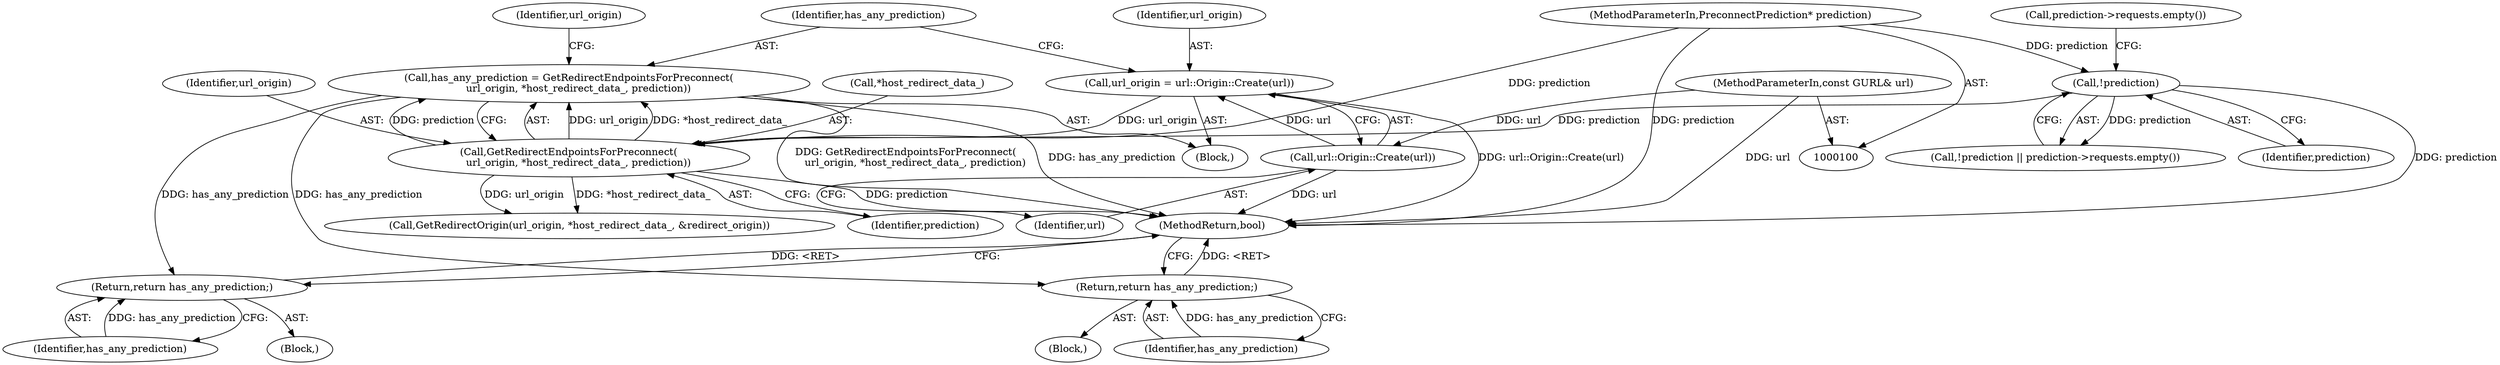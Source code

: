 digraph "0_Chrome_fec26ff33bf372476a70326f3669a35f34a9d474_14@API" {
"1000124" [label="(Call,has_any_prediction = GetRedirectEndpointsForPreconnect(\n      url_origin, *host_redirect_data_, prediction))"];
"1000126" [label="(Call,GetRedirectEndpointsForPreconnect(\n      url_origin, *host_redirect_data_, prediction))"];
"1000118" [label="(Call,url_origin = url::Origin::Create(url))"];
"1000120" [label="(Call,url::Origin::Create(url))"];
"1000101" [label="(MethodParameterIn,const GURL& url)"];
"1000106" [label="(Call,!prediction)"];
"1000102" [label="(MethodParameterIn,PreconnectPrediction* prediction)"];
"1000140" [label="(Return,return has_any_prediction;)"];
"1000150" [label="(Return,return has_any_prediction;)"];
"1000140" [label="(Return,return has_any_prediction;)"];
"1000118" [label="(Call,url_origin = url::Origin::Create(url))"];
"1000127" [label="(Identifier,url_origin)"];
"1000151" [label="(Identifier,has_any_prediction)"];
"1000139" [label="(Block,)"];
"1000128" [label="(Call,*host_redirect_data_)"];
"1000149" [label="(Block,)"];
"1000119" [label="(Identifier,url_origin)"];
"1000134" [label="(Identifier,url_origin)"];
"1000124" [label="(Call,has_any_prediction = GetRedirectEndpointsForPreconnect(\n      url_origin, *host_redirect_data_, prediction))"];
"1000141" [label="(Identifier,has_any_prediction)"];
"1000121" [label="(Identifier,url)"];
"1000126" [label="(Call,GetRedirectEndpointsForPreconnect(\n      url_origin, *host_redirect_data_, prediction))"];
"1000150" [label="(Return,return has_any_prediction;)"];
"1000108" [label="(Call,prediction->requests.empty())"];
"1000120" [label="(Call,url::Origin::Create(url))"];
"1000130" [label="(Identifier,prediction)"];
"1000125" [label="(Identifier,has_any_prediction)"];
"1000101" [label="(MethodParameterIn,const GURL& url)"];
"1000102" [label="(MethodParameterIn,PreconnectPrediction* prediction)"];
"1000105" [label="(Call,!prediction || prediction->requests.empty())"];
"1000103" [label="(Block,)"];
"1000133" [label="(Call,GetRedirectOrigin(url_origin, *host_redirect_data_, &redirect_origin))"];
"1000107" [label="(Identifier,prediction)"];
"1000106" [label="(Call,!prediction)"];
"1000210" [label="(MethodReturn,bool)"];
"1000124" -> "1000103"  [label="AST: "];
"1000124" -> "1000126"  [label="CFG: "];
"1000125" -> "1000124"  [label="AST: "];
"1000126" -> "1000124"  [label="AST: "];
"1000134" -> "1000124"  [label="CFG: "];
"1000124" -> "1000210"  [label="DDG: GetRedirectEndpointsForPreconnect(\n      url_origin, *host_redirect_data_, prediction)"];
"1000124" -> "1000210"  [label="DDG: has_any_prediction"];
"1000126" -> "1000124"  [label="DDG: url_origin"];
"1000126" -> "1000124"  [label="DDG: *host_redirect_data_"];
"1000126" -> "1000124"  [label="DDG: prediction"];
"1000124" -> "1000140"  [label="DDG: has_any_prediction"];
"1000124" -> "1000150"  [label="DDG: has_any_prediction"];
"1000126" -> "1000130"  [label="CFG: "];
"1000127" -> "1000126"  [label="AST: "];
"1000128" -> "1000126"  [label="AST: "];
"1000130" -> "1000126"  [label="AST: "];
"1000126" -> "1000210"  [label="DDG: prediction"];
"1000118" -> "1000126"  [label="DDG: url_origin"];
"1000106" -> "1000126"  [label="DDG: prediction"];
"1000102" -> "1000126"  [label="DDG: prediction"];
"1000126" -> "1000133"  [label="DDG: url_origin"];
"1000126" -> "1000133"  [label="DDG: *host_redirect_data_"];
"1000118" -> "1000103"  [label="AST: "];
"1000118" -> "1000120"  [label="CFG: "];
"1000119" -> "1000118"  [label="AST: "];
"1000120" -> "1000118"  [label="AST: "];
"1000125" -> "1000118"  [label="CFG: "];
"1000118" -> "1000210"  [label="DDG: url::Origin::Create(url)"];
"1000120" -> "1000118"  [label="DDG: url"];
"1000120" -> "1000121"  [label="CFG: "];
"1000121" -> "1000120"  [label="AST: "];
"1000120" -> "1000210"  [label="DDG: url"];
"1000101" -> "1000120"  [label="DDG: url"];
"1000101" -> "1000100"  [label="AST: "];
"1000101" -> "1000210"  [label="DDG: url"];
"1000106" -> "1000105"  [label="AST: "];
"1000106" -> "1000107"  [label="CFG: "];
"1000107" -> "1000106"  [label="AST: "];
"1000108" -> "1000106"  [label="CFG: "];
"1000105" -> "1000106"  [label="CFG: "];
"1000106" -> "1000210"  [label="DDG: prediction"];
"1000106" -> "1000105"  [label="DDG: prediction"];
"1000102" -> "1000106"  [label="DDG: prediction"];
"1000102" -> "1000100"  [label="AST: "];
"1000102" -> "1000210"  [label="DDG: prediction"];
"1000140" -> "1000139"  [label="AST: "];
"1000140" -> "1000141"  [label="CFG: "];
"1000141" -> "1000140"  [label="AST: "];
"1000210" -> "1000140"  [label="CFG: "];
"1000140" -> "1000210"  [label="DDG: <RET>"];
"1000141" -> "1000140"  [label="DDG: has_any_prediction"];
"1000150" -> "1000149"  [label="AST: "];
"1000150" -> "1000151"  [label="CFG: "];
"1000151" -> "1000150"  [label="AST: "];
"1000210" -> "1000150"  [label="CFG: "];
"1000150" -> "1000210"  [label="DDG: <RET>"];
"1000151" -> "1000150"  [label="DDG: has_any_prediction"];
}
